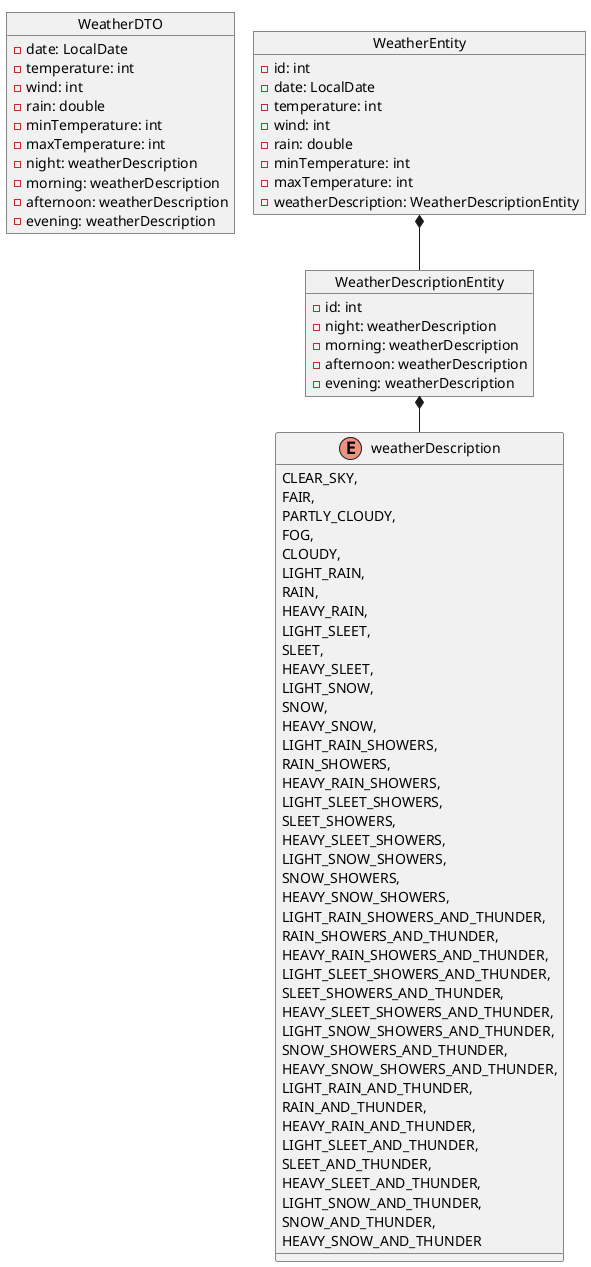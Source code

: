 @startuml
!pragma layout smetana
'https://plantuml.com/object-diagram

object WeatherDTO {
    -date: LocalDate
    -temperature: int
    -wind: int
    -rain: double
    -minTemperature: int
    -maxTemperature: int
    -night: weatherDescription
    -morning: weatherDescription
    -afternoon: weatherDescription
    -evening: weatherDescription
}

object WeatherEntity {
    -id: int
    -date: LocalDate
    -temperature: int
    -wind: int
    -rain: double
    -minTemperature: int
    -maxTemperature: int
    -weatherDescription: WeatherDescriptionEntity
}
object WeatherDescriptionEntity {
    -id: int
    -night: weatherDescription
    -morning: weatherDescription
    -afternoon: weatherDescription
    -evening: weatherDescription
}
enum weatherDescription {
    CLEAR_SKY,
    FAIR,
    PARTLY_CLOUDY,
    FOG,
    CLOUDY,
    LIGHT_RAIN,
    RAIN,
    HEAVY_RAIN,
    LIGHT_SLEET,
    SLEET,
    HEAVY_SLEET,
    LIGHT_SNOW,
    SNOW,
    HEAVY_SNOW,
    LIGHT_RAIN_SHOWERS,
    RAIN_SHOWERS,
    HEAVY_RAIN_SHOWERS,
    LIGHT_SLEET_SHOWERS,
    SLEET_SHOWERS,
    HEAVY_SLEET_SHOWERS,
    LIGHT_SNOW_SHOWERS,
    SNOW_SHOWERS,
    HEAVY_SNOW_SHOWERS,
    LIGHT_RAIN_SHOWERS_AND_THUNDER,
    RAIN_SHOWERS_AND_THUNDER,
    HEAVY_RAIN_SHOWERS_AND_THUNDER,
    LIGHT_SLEET_SHOWERS_AND_THUNDER,
    SLEET_SHOWERS_AND_THUNDER,
    HEAVY_SLEET_SHOWERS_AND_THUNDER,
    LIGHT_SNOW_SHOWERS_AND_THUNDER,
    SNOW_SHOWERS_AND_THUNDER,
    HEAVY_SNOW_SHOWERS_AND_THUNDER,
    LIGHT_RAIN_AND_THUNDER,
    RAIN_AND_THUNDER,
    HEAVY_RAIN_AND_THUNDER,
    LIGHT_SLEET_AND_THUNDER,
    SLEET_AND_THUNDER,
    HEAVY_SLEET_AND_THUNDER,
    LIGHT_SNOW_AND_THUNDER,
    SNOW_AND_THUNDER,
    HEAVY_SNOW_AND_THUNDER
}

WeatherEntity *-- WeatherDescriptionEntity
WeatherDescriptionEntity *-- weatherDescription

@enduml
